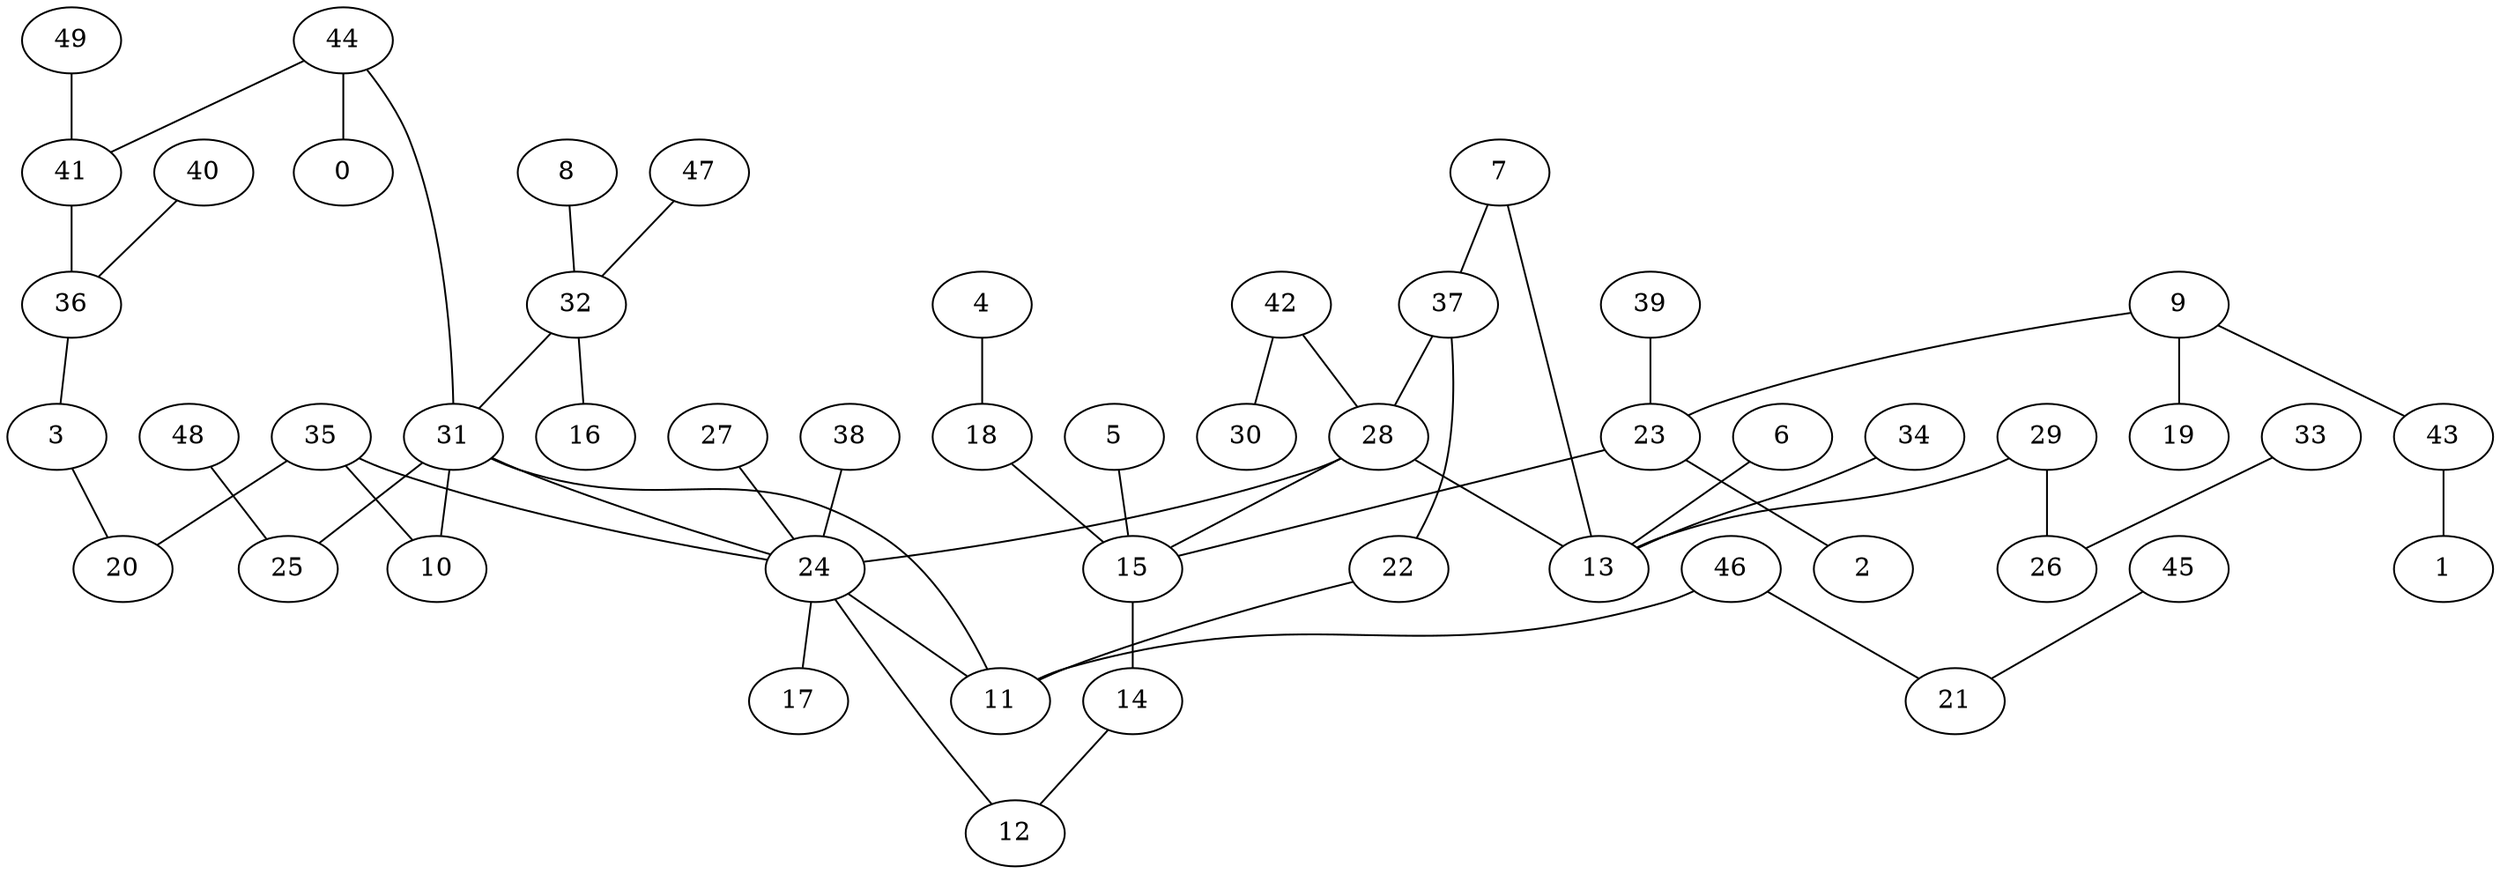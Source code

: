 digraph GG_graph {

subgraph G_graph {
edge [color = black]
"5" -> "15" [dir = none]
"33" -> "26" [dir = none]
"38" -> "24" [dir = none]
"48" -> "25" [dir = none]
"43" -> "1" [dir = none]
"47" -> "32" [dir = none]
"7" -> "37" [dir = none]
"9" -> "43" [dir = none]
"9" -> "19" [dir = none]
"9" -> "23" [dir = none]
"32" -> "16" [dir = none]
"32" -> "31" [dir = none]
"6" -> "13" [dir = none]
"45" -> "21" [dir = none]
"27" -> "24" [dir = none]
"35" -> "20" [dir = none]
"35" -> "24" [dir = none]
"40" -> "36" [dir = none]
"41" -> "36" [dir = none]
"28" -> "13" [dir = none]
"28" -> "15" [dir = none]
"28" -> "24" [dir = none]
"46" -> "21" [dir = none]
"46" -> "11" [dir = none]
"31" -> "10" [dir = none]
"31" -> "25" [dir = none]
"31" -> "11" [dir = none]
"37" -> "22" [dir = none]
"37" -> "28" [dir = none]
"34" -> "13" [dir = none]
"14" -> "12" [dir = none]
"18" -> "15" [dir = none]
"24" -> "17" [dir = none]
"24" -> "11" [dir = none]
"15" -> "14" [dir = none]
"29" -> "26" [dir = none]
"29" -> "13" [dir = none]
"42" -> "30" [dir = none]
"42" -> "28" [dir = none]
"49" -> "41" [dir = none]
"8" -> "32" [dir = none]
"4" -> "18" [dir = none]
"39" -> "23" [dir = none]
"44" -> "0" [dir = none]
"44" -> "41" [dir = none]
"44" -> "31" [dir = none]
"23" -> "2" [dir = none]
"23" -> "15" [dir = none]
"36" -> "3" [dir = none]
"22" -> "11" [dir = none]
"7" -> "13" [dir = none]
"31" -> "24" [dir = none]
"35" -> "10" [dir = none]
"24" -> "12" [dir = none]
"3" -> "20" [dir = none]
}

}
